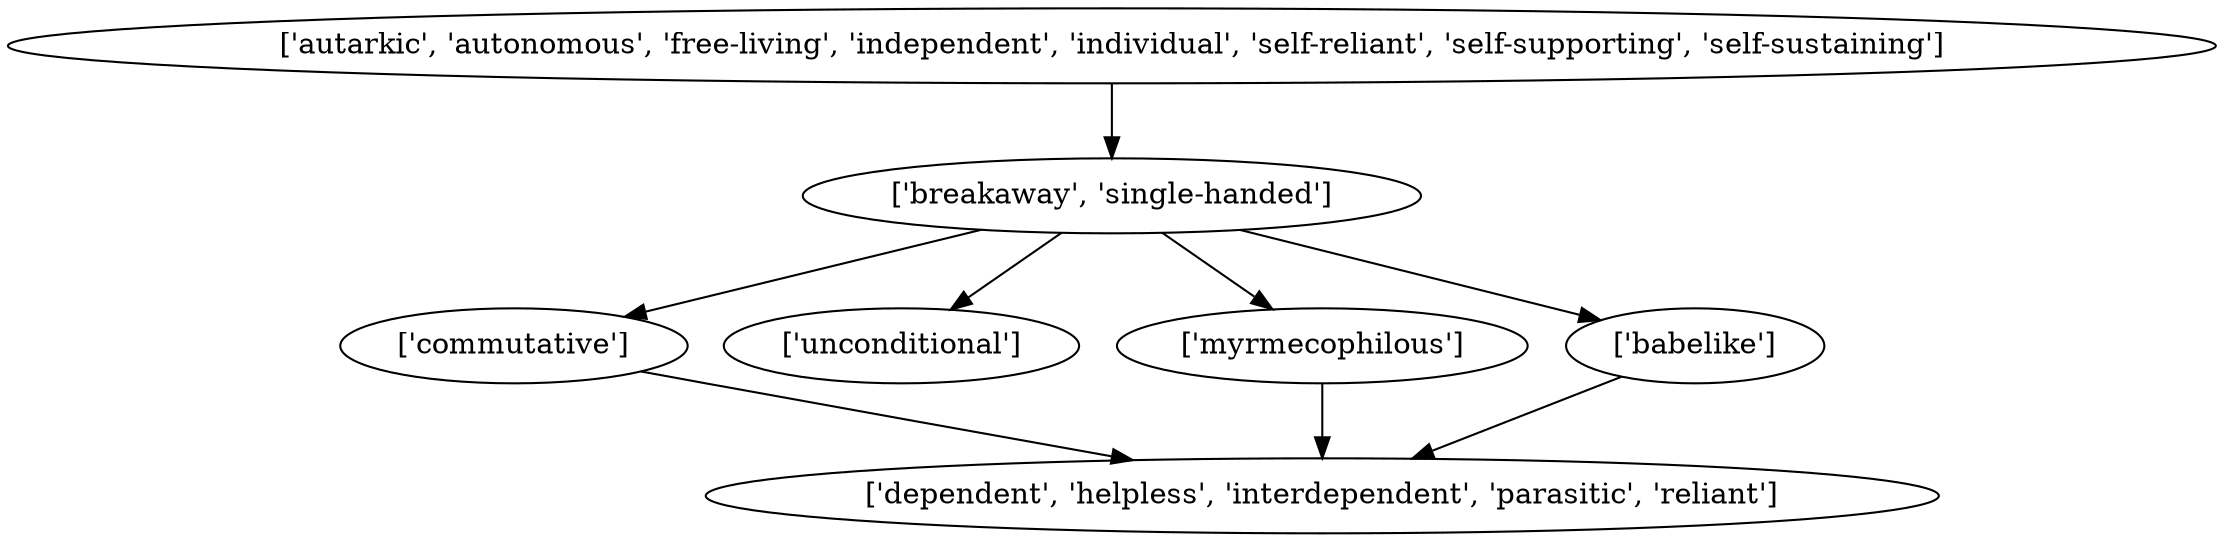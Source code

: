 strict digraph  {
	"['commutative']" -> "['dependent', 'helpless', 'interdependent', 'parasitic', 'reliant']";
	"['breakaway', 'single-handed']" -> "['commutative']";
	"['breakaway', 'single-handed']" -> "['unconditional']";
	"['breakaway', 'single-handed']" -> "['myrmecophilous']";
	"['breakaway', 'single-handed']" -> "['babelike']";
	"['myrmecophilous']" -> "['dependent', 'helpless', 'interdependent', 'parasitic', 'reliant']";
	"['babelike']" -> "['dependent', 'helpless', 'interdependent', 'parasitic', 'reliant']";
	"['autarkic', 'autonomous', 'free-living', 'independent', 'individual', 'self-reliant', 'self-supporting', 'self-sustaining']" -> "['breakaway', 'single-handed']";
}
